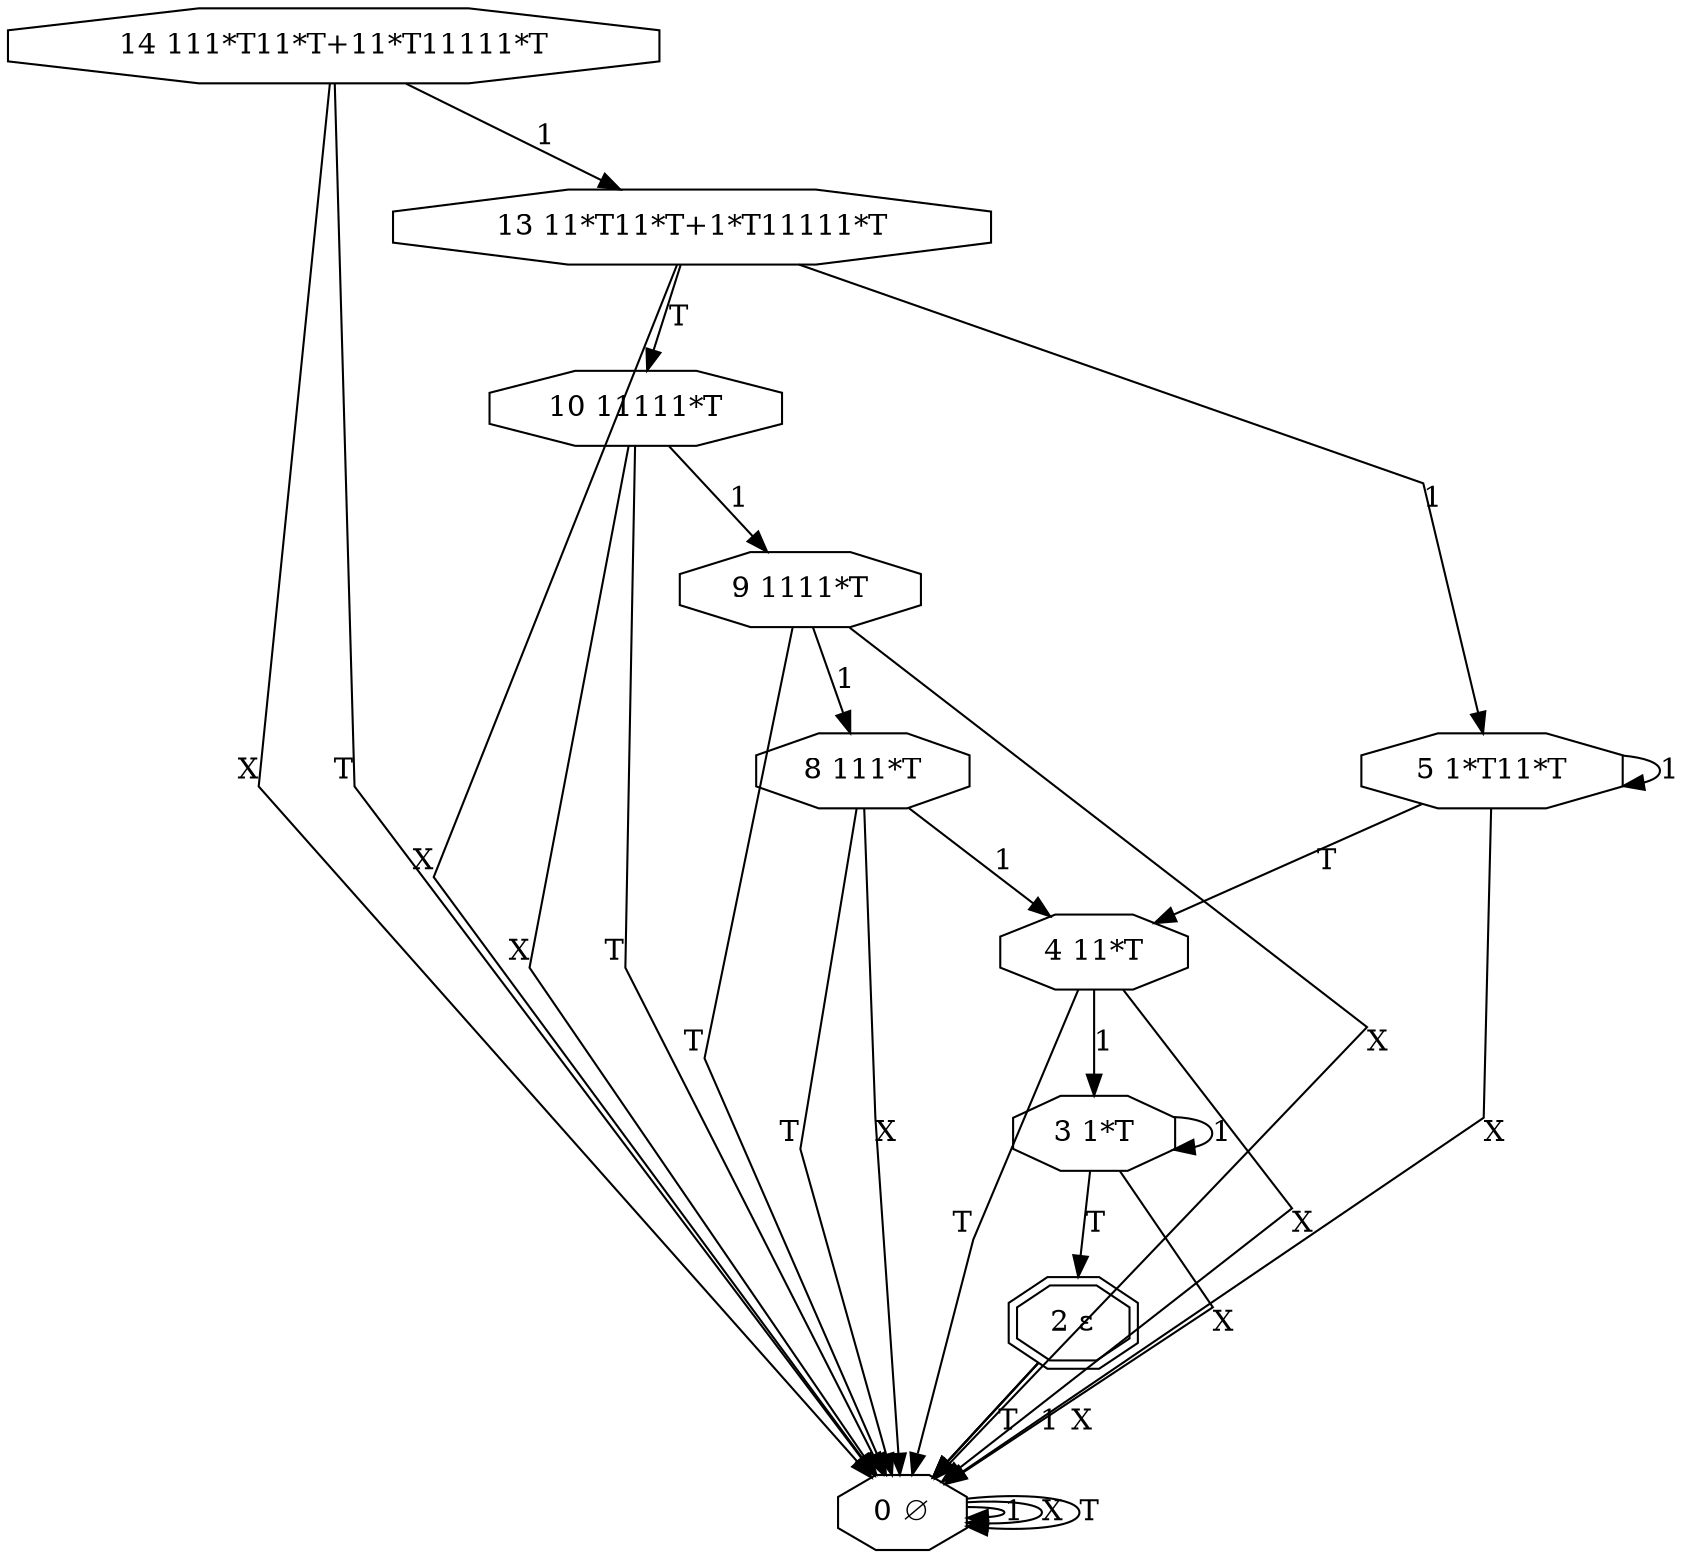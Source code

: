 digraph g
{
graph [ splines = false ] 
14 [shape=octagon label="14 111*T11*T+11*T11111*T"]
14 -> 13 [label=1] 
14 -> 0 [label=X] 
14 -> 0 [label=T] 
13 [shape=octagon label="13 11*T11*T+1*T11111*T"]
13 -> 5 [label=1] 
13 -> 0 [label=X] 
13 -> 10 [label=T] 
0 [shape=octagon label="0 &#8709;"]
0 -> 0 [label=1] 
0 -> 0 [label=X] 
0 -> 0 [label=T] 
5 [shape=octagon label="5 1*T11*T"]
5 -> 5 [label=1] 
5 -> 0 [label=X] 
5 -> 4 [label=T] 
10 [shape=octagon label="10 11111*T"]
10 -> 9 [label=1] 
10 -> 0 [label=X] 
10 -> 0 [label=T] 
4 [shape=octagon label="4 11*T"]
4 -> 3 [label=1] 
4 -> 0 [label=X] 
4 -> 0 [label=T] 
9 [shape=octagon label="9 1111*T"]
9 -> 8 [label=1] 
9 -> 0 [label=X] 
9 -> 0 [label=T] 
3 [shape=octagon label="3 1*T"]
3 -> 3 [label=1] 
3 -> 0 [label=X] 
3 -> 2 [label=T] 
8 [shape=octagon label="8 111*T"]
8 -> 4 [label=1] 
8 -> 0 [label=X] 
8 -> 0 [label=T] 
2 [shape=doubleoctagon label="2 &#949;"]
2 -> 0 [label=1] 
2 -> 0 [label=X] 
2 -> 0 [label=T] 
}
